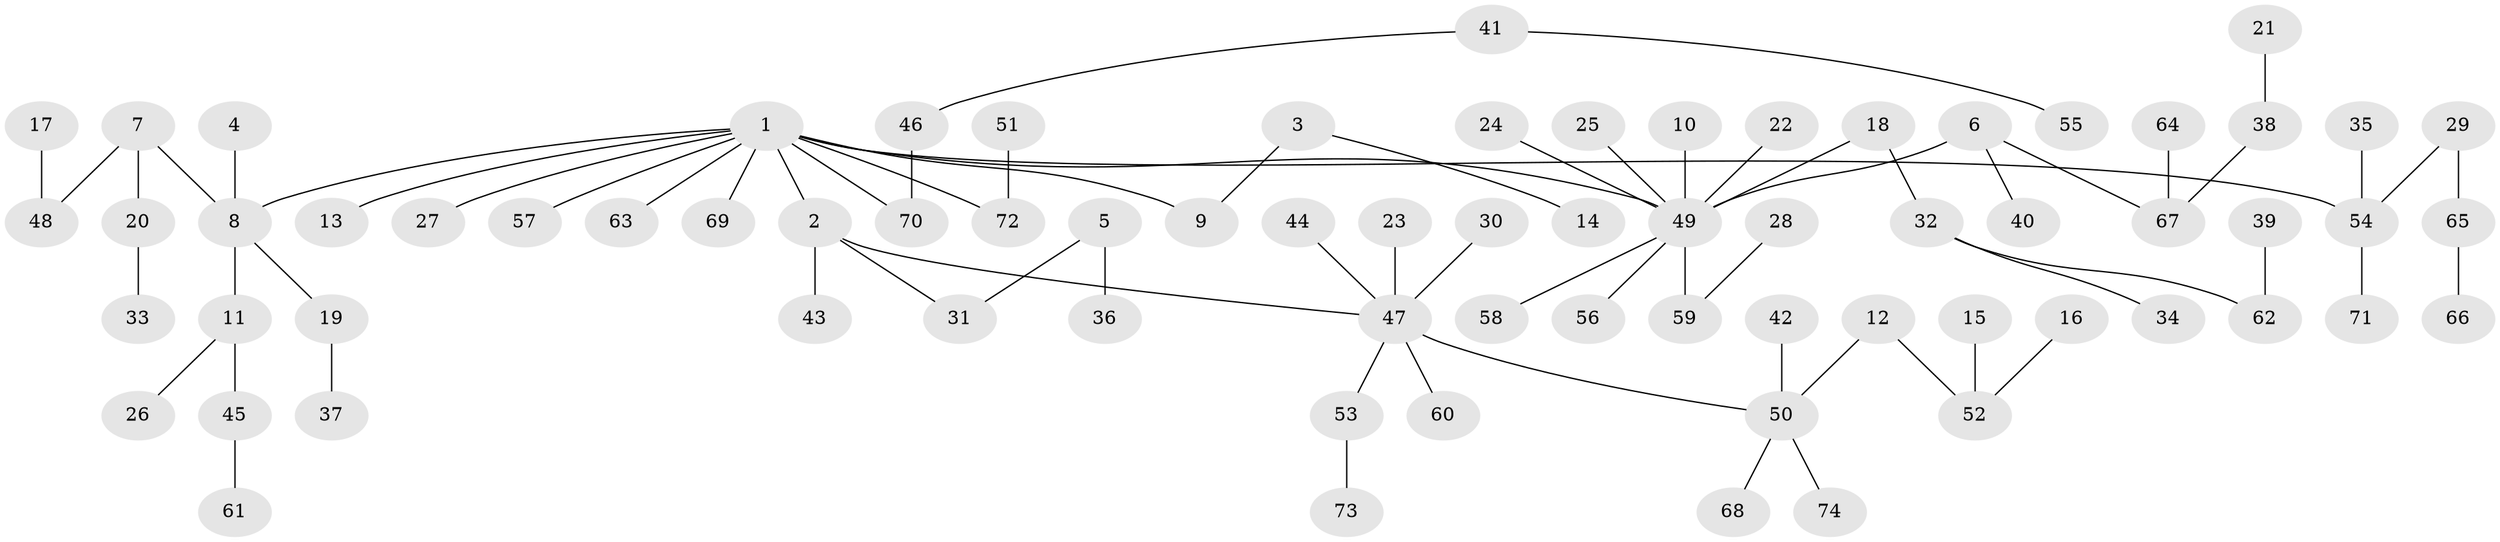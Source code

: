 // original degree distribution, {8: 0.006756756756756757, 6: 0.013513513513513514, 4: 0.0472972972972973, 2: 0.3108108108108108, 3: 0.12162162162162163, 5: 0.02702702702702703, 11: 0.006756756756756757, 1: 0.46621621621621623}
// Generated by graph-tools (version 1.1) at 2025/26/03/09/25 03:26:31]
// undirected, 74 vertices, 73 edges
graph export_dot {
graph [start="1"]
  node [color=gray90,style=filled];
  1;
  2;
  3;
  4;
  5;
  6;
  7;
  8;
  9;
  10;
  11;
  12;
  13;
  14;
  15;
  16;
  17;
  18;
  19;
  20;
  21;
  22;
  23;
  24;
  25;
  26;
  27;
  28;
  29;
  30;
  31;
  32;
  33;
  34;
  35;
  36;
  37;
  38;
  39;
  40;
  41;
  42;
  43;
  44;
  45;
  46;
  47;
  48;
  49;
  50;
  51;
  52;
  53;
  54;
  55;
  56;
  57;
  58;
  59;
  60;
  61;
  62;
  63;
  64;
  65;
  66;
  67;
  68;
  69;
  70;
  71;
  72;
  73;
  74;
  1 -- 2 [weight=1.0];
  1 -- 8 [weight=1.0];
  1 -- 9 [weight=1.0];
  1 -- 13 [weight=1.0];
  1 -- 27 [weight=1.0];
  1 -- 49 [weight=1.0];
  1 -- 54 [weight=1.0];
  1 -- 57 [weight=1.0];
  1 -- 63 [weight=1.0];
  1 -- 69 [weight=1.0];
  1 -- 70 [weight=1.0];
  1 -- 72 [weight=1.0];
  2 -- 31 [weight=1.0];
  2 -- 43 [weight=1.0];
  2 -- 47 [weight=1.0];
  3 -- 9 [weight=1.0];
  3 -- 14 [weight=1.0];
  4 -- 8 [weight=1.0];
  5 -- 31 [weight=1.0];
  5 -- 36 [weight=1.0];
  6 -- 40 [weight=1.0];
  6 -- 49 [weight=1.0];
  6 -- 67 [weight=1.0];
  7 -- 8 [weight=1.0];
  7 -- 20 [weight=1.0];
  7 -- 48 [weight=1.0];
  8 -- 11 [weight=1.0];
  8 -- 19 [weight=1.0];
  10 -- 49 [weight=1.0];
  11 -- 26 [weight=1.0];
  11 -- 45 [weight=1.0];
  12 -- 50 [weight=1.0];
  12 -- 52 [weight=1.0];
  15 -- 52 [weight=1.0];
  16 -- 52 [weight=1.0];
  17 -- 48 [weight=1.0];
  18 -- 32 [weight=1.0];
  18 -- 49 [weight=1.0];
  19 -- 37 [weight=1.0];
  20 -- 33 [weight=1.0];
  21 -- 38 [weight=1.0];
  22 -- 49 [weight=1.0];
  23 -- 47 [weight=1.0];
  24 -- 49 [weight=1.0];
  25 -- 49 [weight=1.0];
  28 -- 59 [weight=1.0];
  29 -- 54 [weight=1.0];
  29 -- 65 [weight=1.0];
  30 -- 47 [weight=1.0];
  32 -- 34 [weight=1.0];
  32 -- 62 [weight=1.0];
  35 -- 54 [weight=1.0];
  38 -- 67 [weight=1.0];
  39 -- 62 [weight=1.0];
  41 -- 46 [weight=1.0];
  41 -- 55 [weight=1.0];
  42 -- 50 [weight=1.0];
  44 -- 47 [weight=1.0];
  45 -- 61 [weight=1.0];
  46 -- 70 [weight=1.0];
  47 -- 50 [weight=1.0];
  47 -- 53 [weight=1.0];
  47 -- 60 [weight=1.0];
  49 -- 56 [weight=1.0];
  49 -- 58 [weight=1.0];
  49 -- 59 [weight=1.0];
  50 -- 68 [weight=1.0];
  50 -- 74 [weight=1.0];
  51 -- 72 [weight=1.0];
  53 -- 73 [weight=1.0];
  54 -- 71 [weight=1.0];
  64 -- 67 [weight=1.0];
  65 -- 66 [weight=1.0];
}
